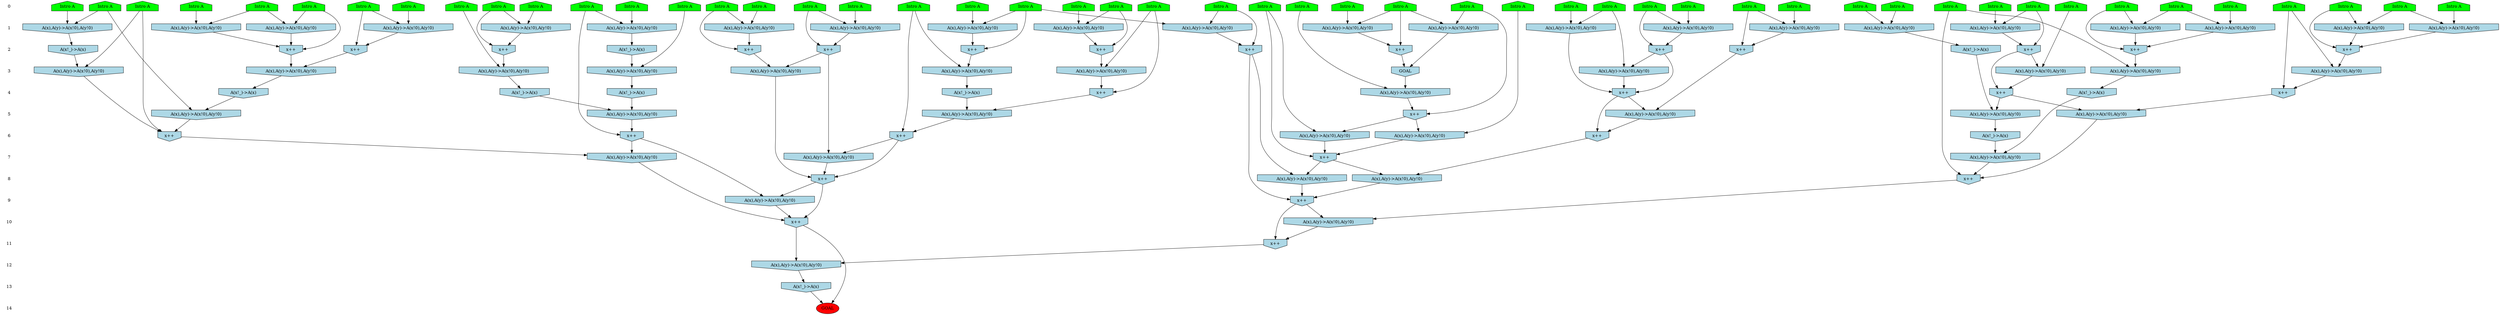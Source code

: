 /* Compression of 1 causal flows obtained in average at 2.667520E+00 t.u */
/* Compressed causal flows were: [827] */
digraph G{
 ranksep=.5 ; 
{ rank = same ; "0" [shape=plaintext] ; node_1 [label ="Intro A", shape=house, style=filled, fillcolor=green] ;
node_2 [label ="Intro A", shape=house, style=filled, fillcolor=green] ;
node_3 [label ="Intro A", shape=house, style=filled, fillcolor=green] ;
node_4 [label ="Intro A", shape=house, style=filled, fillcolor=green] ;
node_5 [label ="Intro A", shape=house, style=filled, fillcolor=green] ;
node_6 [label ="Intro A", shape=house, style=filled, fillcolor=green] ;
node_7 [label ="Intro A", shape=house, style=filled, fillcolor=green] ;
node_8 [label ="Intro A", shape=house, style=filled, fillcolor=green] ;
node_9 [label ="Intro A", shape=house, style=filled, fillcolor=green] ;
node_10 [label ="Intro A", shape=house, style=filled, fillcolor=green] ;
node_11 [label ="Intro A", shape=house, style=filled, fillcolor=green] ;
node_12 [label ="Intro A", shape=house, style=filled, fillcolor=green] ;
node_13 [label ="Intro A", shape=house, style=filled, fillcolor=green] ;
node_14 [label ="Intro A", shape=house, style=filled, fillcolor=green] ;
node_15 [label ="Intro A", shape=house, style=filled, fillcolor=green] ;
node_16 [label ="Intro A", shape=house, style=filled, fillcolor=green] ;
node_17 [label ="Intro A", shape=house, style=filled, fillcolor=green] ;
node_18 [label ="Intro A", shape=house, style=filled, fillcolor=green] ;
node_19 [label ="Intro A", shape=house, style=filled, fillcolor=green] ;
node_20 [label ="Intro A", shape=house, style=filled, fillcolor=green] ;
node_21 [label ="Intro A", shape=house, style=filled, fillcolor=green] ;
node_22 [label ="Intro A", shape=house, style=filled, fillcolor=green] ;
node_23 [label ="Intro A", shape=house, style=filled, fillcolor=green] ;
node_24 [label ="Intro A", shape=house, style=filled, fillcolor=green] ;
node_25 [label ="Intro A", shape=house, style=filled, fillcolor=green] ;
node_26 [label ="Intro A", shape=house, style=filled, fillcolor=green] ;
node_27 [label ="Intro A", shape=house, style=filled, fillcolor=green] ;
node_28 [label ="Intro A", shape=house, style=filled, fillcolor=green] ;
node_29 [label ="Intro A", shape=house, style=filled, fillcolor=green] ;
node_30 [label ="Intro A", shape=house, style=filled, fillcolor=green] ;
node_31 [label ="Intro A", shape=house, style=filled, fillcolor=green] ;
node_32 [label ="Intro A", shape=house, style=filled, fillcolor=green] ;
node_33 [label ="Intro A", shape=house, style=filled, fillcolor=green] ;
node_34 [label ="Intro A", shape=house, style=filled, fillcolor=green] ;
node_35 [label ="Intro A", shape=house, style=filled, fillcolor=green] ;
node_36 [label ="Intro A", shape=house, style=filled, fillcolor=green] ;
node_37 [label ="Intro A", shape=house, style=filled, fillcolor=green] ;
node_38 [label ="Intro A", shape=house, style=filled, fillcolor=green] ;
node_39 [label ="Intro A", shape=house, style=filled, fillcolor=green] ;
node_40 [label ="Intro A", shape=house, style=filled, fillcolor=green] ;
node_41 [label ="Intro A", shape=house, style=filled, fillcolor=green] ;
node_42 [label ="Intro A", shape=house, style=filled, fillcolor=green] ;
node_43 [label ="Intro A", shape=house, style=filled, fillcolor=green] ;
node_44 [label ="Intro A", shape=house, style=filled, fillcolor=green] ;
node_45 [label ="Intro A", shape=house, style=filled, fillcolor=green] ;
node_46 [label ="Intro A", shape=house, style=filled, fillcolor=green] ;
node_47 [label ="Intro A", shape=house, style=filled, fillcolor=green] ;
node_48 [label ="Intro A", shape=house, style=filled, fillcolor=green] ;
node_49 [label ="Intro A", shape=house, style=filled, fillcolor=green] ;
node_50 [label ="Intro A", shape=house, style=filled, fillcolor=green] ;
}
{ rank = same ; "1" [shape=plaintext] ; node_51 [label="A(x),A(y)->A(x!0),A(y!0)", shape=invhouse, style=filled, fillcolor = lightblue] ;
node_52 [label="A(x),A(y)->A(x!0),A(y!0)", shape=invhouse, style=filled, fillcolor = lightblue] ;
node_53 [label="A(x),A(y)->A(x!0),A(y!0)", shape=invhouse, style=filled, fillcolor = lightblue] ;
node_54 [label="A(x),A(y)->A(x!0),A(y!0)", shape=invhouse, style=filled, fillcolor = lightblue] ;
node_55 [label="A(x),A(y)->A(x!0),A(y!0)", shape=invhouse, style=filled, fillcolor = lightblue] ;
node_57 [label="A(x),A(y)->A(x!0),A(y!0)", shape=invhouse, style=filled, fillcolor = lightblue] ;
node_58 [label="A(x),A(y)->A(x!0),A(y!0)", shape=invhouse, style=filled, fillcolor = lightblue] ;
node_59 [label="A(x),A(y)->A(x!0),A(y!0)", shape=invhouse, style=filled, fillcolor = lightblue] ;
node_61 [label="A(x),A(y)->A(x!0),A(y!0)", shape=invhouse, style=filled, fillcolor = lightblue] ;
node_63 [label="A(x),A(y)->A(x!0),A(y!0)", shape=invhouse, style=filled, fillcolor = lightblue] ;
node_64 [label="A(x),A(y)->A(x!0),A(y!0)", shape=invhouse, style=filled, fillcolor = lightblue] ;
node_65 [label="A(x),A(y)->A(x!0),A(y!0)", shape=invhouse, style=filled, fillcolor = lightblue] ;
node_66 [label="A(x),A(y)->A(x!0),A(y!0)", shape=invhouse, style=filled, fillcolor = lightblue] ;
node_67 [label="A(x),A(y)->A(x!0),A(y!0)", shape=invhouse, style=filled, fillcolor = lightblue] ;
node_69 [label="A(x),A(y)->A(x!0),A(y!0)", shape=invhouse, style=filled, fillcolor = lightblue] ;
node_71 [label="A(x),A(y)->A(x!0),A(y!0)", shape=invhouse, style=filled, fillcolor = lightblue] ;
node_77 [label="A(x),A(y)->A(x!0),A(y!0)", shape=invhouse, style=filled, fillcolor = lightblue] ;
node_80 [label="A(x),A(y)->A(x!0),A(y!0)", shape=invhouse, style=filled, fillcolor = lightblue] ;
node_81 [label="A(x),A(y)->A(x!0),A(y!0)", shape=invhouse, style=filled, fillcolor = lightblue] ;
node_84 [label="A(x),A(y)->A(x!0),A(y!0)", shape=invhouse, style=filled, fillcolor = lightblue] ;
node_98 [label="A(x),A(y)->A(x!0),A(y!0)", shape=invhouse, style=filled, fillcolor = lightblue] ;
node_104 [label="A(x),A(y)->A(x!0),A(y!0)", shape=invhouse, style=filled, fillcolor = lightblue] ;
}
{ rank = same ; "2" [shape=plaintext] ; node_56 [label="x++", shape=invhouse, style=filled, fillcolor = lightblue] ;
node_60 [label="x++", shape=invhouse, style=filled, fillcolor = lightblue] ;
node_68 [label="x++", shape=invhouse, style=filled, fillcolor = lightblue] ;
node_70 [label="x++", shape=invhouse, style=filled, fillcolor = lightblue] ;
node_72 [label="x++", shape=invhouse, style=filled, fillcolor = lightblue] ;
node_73 [label="x++", shape=invhouse, style=filled, fillcolor = lightblue] ;
node_76 [label="x++", shape=invhouse, style=filled, fillcolor = lightblue] ;
node_78 [label="x++", shape=invhouse, style=filled, fillcolor = lightblue] ;
node_79 [label="A(x!_)->A(x)", shape=invhouse, style=filled, fillcolor = lightblue] ;
node_83 [label="x++", shape=invhouse, style=filled, fillcolor = lightblue] ;
node_85 [label="x++", shape=invhouse, style=filled, fillcolor = lightblue] ;
node_89 [label="A(x!_)->A(x)", shape=invhouse, style=filled, fillcolor = lightblue] ;
node_100 [label="x++", shape=invhouse, style=filled, fillcolor = lightblue] ;
node_103 [label="x++", shape=invhouse, style=filled, fillcolor = lightblue] ;
node_110 [label="A(x!_)->A(x)", shape=invhouse, style=filled, fillcolor = lightblue] ;
node_112 [label="x++", shape=invhouse, style=filled, fillcolor = lightblue] ;
node_119 [label="x++", shape=invhouse, style=filled, fillcolor = lightblue] ;
}
{ rank = same ; "3" [shape=plaintext] ; node_62 [label="A(x),A(y)->A(x!0),A(y!0)", shape=invhouse, style=filled, fillcolor = lightblue] ;
node_74 [label="GOAL", shape=invhouse, style=filled, fillcolor = lightblue] ;
node_82 [label="A(x),A(y)->A(x!0),A(y!0)", shape=invhouse, style=filled, fillcolor = lightblue] ;
node_88 [label="A(x),A(y)->A(x!0),A(y!0)", shape=invhouse, style=filled, fillcolor = lightblue] ;
node_90 [label="A(x),A(y)->A(x!0),A(y!0)", shape=invhouse, style=filled, fillcolor = lightblue] ;
node_91 [label="A(x),A(y)->A(x!0),A(y!0)", shape=invhouse, style=filled, fillcolor = lightblue] ;
node_92 [label="A(x),A(y)->A(x!0),A(y!0)", shape=invhouse, style=filled, fillcolor = lightblue] ;
node_93 [label="A(x),A(y)->A(x!0),A(y!0)", shape=invhouse, style=filled, fillcolor = lightblue] ;
node_105 [label="A(x),A(y)->A(x!0),A(y!0)", shape=invhouse, style=filled, fillcolor = lightblue] ;
node_114 [label="A(x),A(y)->A(x!0),A(y!0)", shape=invhouse, style=filled, fillcolor = lightblue] ;
node_116 [label="A(x),A(y)->A(x!0),A(y!0)", shape=invhouse, style=filled, fillcolor = lightblue] ;
node_121 [label="A(x),A(y)->A(x!0),A(y!0)", shape=invhouse, style=filled, fillcolor = lightblue] ;
}
{ rank = same ; "4" [shape=plaintext] ; node_75 [label="A(x),A(y)->A(x!0),A(y!0)", shape=invhouse, style=filled, fillcolor = lightblue] ;
node_87 [label="A(x!_)->A(x)", shape=invhouse, style=filled, fillcolor = lightblue] ;
node_95 [label="x++", shape=invhouse, style=filled, fillcolor = lightblue] ;
node_96 [label="x++", shape=invhouse, style=filled, fillcolor = lightblue] ;
node_97 [label="A(x!_)->A(x)", shape=invhouse, style=filled, fillcolor = lightblue] ;
node_101 [label="A(x!_)->A(x)", shape=invhouse, style=filled, fillcolor = lightblue] ;
node_109 [label="x++", shape=invhouse, style=filled, fillcolor = lightblue] ;
node_111 [label="x++", shape=invhouse, style=filled, fillcolor = lightblue] ;
node_115 [label="A(x!_)->A(x)", shape=invhouse, style=filled, fillcolor = lightblue] ;
node_128 [label="A(x!_)->A(x)", shape=invhouse, style=filled, fillcolor = lightblue] ;
}
{ rank = same ; "5" [shape=plaintext] ; node_86 [label="x++", shape=invhouse, style=filled, fillcolor = lightblue] ;
node_99 [label="A(x),A(y)->A(x!0),A(y!0)", shape=invhouse, style=filled, fillcolor = lightblue] ;
node_102 [label="A(x),A(y)->A(x!0),A(y!0)", shape=invhouse, style=filled, fillcolor = lightblue] ;
node_106 [label="A(x),A(y)->A(x!0),A(y!0)", shape=invhouse, style=filled, fillcolor = lightblue] ;
node_113 [label="A(x),A(y)->A(x!0),A(y!0)", shape=invhouse, style=filled, fillcolor = lightblue] ;
node_117 [label="A(x),A(y)->A(x!0),A(y!0)", shape=invhouse, style=filled, fillcolor = lightblue] ;
node_127 [label="A(x),A(y)->A(x!0),A(y!0)", shape=invhouse, style=filled, fillcolor = lightblue] ;
}
{ rank = same ; "6" [shape=plaintext] ; node_94 [label="A(x),A(y)->A(x!0),A(y!0)", shape=invhouse, style=filled, fillcolor = lightblue] ;
node_107 [label="x++", shape=invhouse, style=filled, fillcolor = lightblue] ;
node_108 [label="A(x),A(y)->A(x!0),A(y!0)", shape=invhouse, style=filled, fillcolor = lightblue] ;
node_118 [label="x++", shape=invhouse, style=filled, fillcolor = lightblue] ;
node_122 [label="A(x!_)->A(x)", shape=invhouse, style=filled, fillcolor = lightblue] ;
node_124 [label="x++", shape=invhouse, style=filled, fillcolor = lightblue] ;
node_130 [label="x++", shape=invhouse, style=filled, fillcolor = lightblue] ;
}
{ rank = same ; "7" [shape=plaintext] ; node_120 [label="x++", shape=invhouse, style=filled, fillcolor = lightblue] ;
node_125 [label="A(x),A(y)->A(x!0),A(y!0)", shape=invhouse, style=filled, fillcolor = lightblue] ;
node_131 [label="A(x),A(y)->A(x!0),A(y!0)", shape=invhouse, style=filled, fillcolor = lightblue] ;
node_134 [label="A(x),A(y)->A(x!0),A(y!0)", shape=invhouse, style=filled, fillcolor = lightblue] ;
}
{ rank = same ; "8" [shape=plaintext] ; node_123 [label="A(x),A(y)->A(x!0),A(y!0)", shape=invhouse, style=filled, fillcolor = lightblue] ;
node_126 [label="x++", shape=invhouse, style=filled, fillcolor = lightblue] ;
node_129 [label="A(x),A(y)->A(x!0),A(y!0)", shape=invhouse, style=filled, fillcolor = lightblue] ;
node_135 [label="x++", shape=invhouse, style=filled, fillcolor = lightblue] ;
}
{ rank = same ; "9" [shape=plaintext] ; node_132 [label="x++", shape=invhouse, style=filled, fillcolor = lightblue] ;
node_133 [label="A(x),A(y)->A(x!0),A(y!0)", shape=invhouse, style=filled, fillcolor = lightblue] ;
}
{ rank = same ; "10" [shape=plaintext] ; node_136 [label="x++", shape=invhouse, style=filled, fillcolor = lightblue] ;
node_137 [label="A(x),A(y)->A(x!0),A(y!0)", shape=invhouse, style=filled, fillcolor = lightblue] ;
}
{ rank = same ; "11" [shape=plaintext] ; node_138 [label="x++", shape=invhouse, style=filled, fillcolor = lightblue] ;
}
{ rank = same ; "12" [shape=plaintext] ; node_139 [label="A(x),A(y)->A(x!0),A(y!0)", shape=invhouse, style=filled, fillcolor = lightblue] ;
}
{ rank = same ; "13" [shape=plaintext] ; node_140 [label="A(x!_)->A(x)", shape=invhouse, style=filled, fillcolor = lightblue] ;
}
{ rank = same ; "14" [shape=plaintext] ; node_141 [label ="GOAL", style=filled, fillcolor=red] ;
}
"0" -> "1" [style="invis"]; 
"1" -> "2" [style="invis"]; 
"2" -> "3" [style="invis"]; 
"3" -> "4" [style="invis"]; 
"4" -> "5" [style="invis"]; 
"5" -> "6" [style="invis"]; 
"6" -> "7" [style="invis"]; 
"7" -> "8" [style="invis"]; 
"8" -> "9" [style="invis"]; 
"9" -> "10" [style="invis"]; 
"10" -> "11" [style="invis"]; 
"11" -> "12" [style="invis"]; 
"12" -> "13" [style="invis"]; 
"13" -> "14" [style="invis"]; 
node_24 -> node_51
node_27 -> node_51
node_11 -> node_52
node_41 -> node_52
node_17 -> node_53
node_29 -> node_53
node_26 -> node_54
node_38 -> node_54
node_2 -> node_55
node_49 -> node_55
node_27 -> node_56
node_51 -> node_56
node_8 -> node_57
node_23 -> node_57
node_39 -> node_58
node_43 -> node_58
node_15 -> node_59
node_45 -> node_59
node_11 -> node_60
node_52 -> node_60
node_5 -> node_61
node_9 -> node_61
node_16 -> node_62
node_60 -> node_62
node_13 -> node_63
node_30 -> node_63
node_5 -> node_64
node_31 -> node_64
node_46 -> node_65
node_47 -> node_65
node_12 -> node_66
node_40 -> node_66
node_20 -> node_67
node_32 -> node_67
node_15 -> node_68
node_59 -> node_68
node_28 -> node_69
node_50 -> node_69
node_23 -> node_70
node_57 -> node_70
node_33 -> node_71
node_40 -> node_71
node_5 -> node_72
node_64 -> node_72
node_30 -> node_73
node_63 -> node_73
node_61 -> node_74
node_72 -> node_74
node_25 -> node_75
node_74 -> node_75
node_12 -> node_76
node_66 -> node_76
node_71 -> node_76
node_22 -> node_77
node_47 -> node_77
node_2 -> node_78
node_55 -> node_78
node_58 -> node_79
node_14 -> node_80
node_18 -> node_80
node_1 -> node_81
node_11 -> node_81
node_18 -> node_82
node_56 -> node_82
node_22 -> node_83
node_65 -> node_83
node_77 -> node_83
node_37 -> node_84
node_44 -> node_84
node_50 -> node_85
node_69 -> node_85
node_9 -> node_86
node_75 -> node_86
node_62 -> node_87
node_36 -> node_88
node_70 -> node_88
node_67 -> node_89
node_73 -> node_90
node_76 -> node_90
node_42 -> node_91
node_83 -> node_91
node_21 -> node_92
node_78 -> node_92
node_6 -> node_93
node_89 -> node_93
node_48 -> node_94
node_86 -> node_94
node_56 -> node_95
node_80 -> node_95
node_82 -> node_95
node_36 -> node_96
node_88 -> node_96
node_90 -> node_97
node_10 -> node_98
node_44 -> node_98
node_85 -> node_99
node_95 -> node_99
node_29 -> node_100
node_53 -> node_100
node_93 -> node_101
node_87 -> node_102
node_96 -> node_102
node_1 -> node_103
node_81 -> node_103
node_34 -> node_104
node_35 -> node_104
node_4 -> node_105
node_100 -> node_105
node_26 -> node_106
node_97 -> node_106
node_16 -> node_107
node_102 -> node_107
node_7 -> node_108
node_86 -> node_108
node_42 -> node_109
node_91 -> node_109
node_54 -> node_110
node_78 -> node_111
node_92 -> node_111
node_37 -> node_112
node_84 -> node_112
node_98 -> node_112
node_109 -> node_113
node_111 -> node_113
node_3 -> node_114
node_112 -> node_114
node_105 -> node_115
node_19 -> node_116
node_110 -> node_116
node_79 -> node_117
node_111 -> node_117
node_95 -> node_118
node_99 -> node_118
node_35 -> node_119
node_104 -> node_119
node_7 -> node_120
node_94 -> node_120
node_108 -> node_120
node_68 -> node_121
node_119 -> node_121
node_117 -> node_122
node_118 -> node_123
node_120 -> node_123
node_19 -> node_124
node_106 -> node_124
node_116 -> node_124
node_107 -> node_125
node_119 -> node_125
node_107 -> node_126
node_121 -> node_126
node_125 -> node_126
node_101 -> node_127
node_115 -> node_127
node_114 -> node_128
node_103 -> node_129
node_120 -> node_129
node_32 -> node_130
node_127 -> node_130
node_122 -> node_131
node_128 -> node_131
node_103 -> node_132
node_123 -> node_132
node_129 -> node_132
node_126 -> node_133
node_130 -> node_133
node_124 -> node_134
node_130 -> node_134
node_3 -> node_135
node_113 -> node_135
node_131 -> node_135
node_126 -> node_136
node_133 -> node_136
node_134 -> node_136
node_132 -> node_137
node_135 -> node_137
node_132 -> node_138
node_137 -> node_138
node_136 -> node_139
node_138 -> node_139
node_139 -> node_140
node_136 -> node_141
node_140 -> node_141
}
/*
 Dot generation time: 0.000694
*/